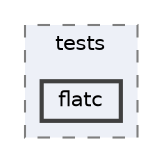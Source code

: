 digraph "flatbuffers/tests/flatc"
{
 // LATEX_PDF_SIZE
  bgcolor="transparent";
  edge [fontname=Helvetica,fontsize=10,labelfontname=Helvetica,labelfontsize=10];
  node [fontname=Helvetica,fontsize=10,shape=box,height=0.2,width=0.4];
  compound=true
  subgraph clusterdir_8a29680ac58f070fa77498b7cfb0e5d9 {
    graph [ bgcolor="#edf0f7", pencolor="grey50", label="tests", fontname=Helvetica,fontsize=10 style="filled,dashed", URL="dir_8a29680ac58f070fa77498b7cfb0e5d9.html",tooltip=""]
  dir_33a2fad8724e4ad433458b7e5ea0c294 [label="flatc", fillcolor="#edf0f7", color="grey25", style="filled,bold", URL="dir_33a2fad8724e4ad433458b7e5ea0c294.html",tooltip=""];
  }
}
